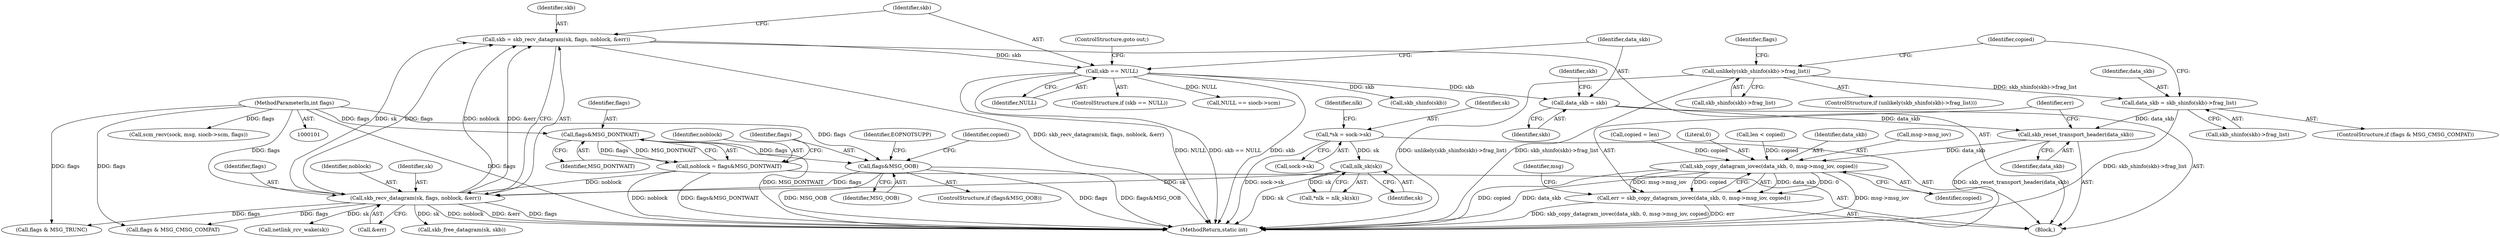 digraph "0_linux_f3d3342602f8bcbf37d7c46641cb9bca7618eb1c_22@pointer" {
"1000197" [label="(Call,skb_reset_transport_header(data_skb))"];
"1000159" [label="(Call,data_skb = skb)"];
"1000155" [label="(Call,skb == NULL)"];
"1000146" [label="(Call,skb = skb_recv_datagram(sk, flags, noblock, &err))"];
"1000148" [label="(Call,skb_recv_datagram(sk, flags, noblock, &err))"];
"1000123" [label="(Call,nlk_sk(sk))"];
"1000115" [label="(Call,*sk = sock->sk)"];
"1000137" [label="(Call,flags&MSG_OOB)"];
"1000128" [label="(Call,flags&MSG_DONTWAIT)"];
"1000106" [label="(MethodParameterIn,int flags)"];
"1000126" [label="(Call,noblock = flags&MSG_DONTWAIT)"];
"1000173" [label="(Call,data_skb = skb_shinfo(skb)->frag_list)"];
"1000163" [label="(Call,unlikely(skb_shinfo(skb)->frag_list))"];
"1000201" [label="(Call,skb_copy_datagram_iovec(data_skb, 0, msg->msg_iov, copied))"];
"1000199" [label="(Call,err = skb_copy_datagram_iovec(data_skb, 0, msg->msg_iov, copied))"];
"1000157" [label="(Identifier,NULL)"];
"1000175" [label="(Call,skb_shinfo(skb)->frag_list)"];
"1000154" [label="(ControlStructure,if (skb == NULL))"];
"1000180" [label="(Identifier,copied)"];
"1000162" [label="(ControlStructure,if (unlikely(skb_shinfo(skb)->frag_list)))"];
"1000117" [label="(Call,sock->sk)"];
"1000138" [label="(Identifier,flags)"];
"1000142" [label="(Identifier,EOPNOTSUPP)"];
"1000200" [label="(Identifier,err)"];
"1000156" [label="(Identifier,skb)"];
"1000115" [label="(Call,*sk = sock->sk)"];
"1000123" [label="(Call,nlk_sk(sk))"];
"1000163" [label="(Call,unlikely(skb_shinfo(skb)->frag_list))"];
"1000265" [label="(Call,NULL == siocb->scm)"];
"1000155" [label="(Call,skb == NULL)"];
"1000173" [label="(Call,data_skb = skb_shinfo(skb)->frag_list)"];
"1000136" [label="(ControlStructure,if (flags&MSG_OOB))"];
"1000170" [label="(Call,flags & MSG_CMSG_COMPAT)"];
"1000161" [label="(Identifier,skb)"];
"1000203" [label="(Literal,0)"];
"1000346" [label="(MethodReturn,static int)"];
"1000129" [label="(Identifier,flags)"];
"1000301" [label="(Call,skb_free_datagram(sk, skb))"];
"1000150" [label="(Identifier,flags)"];
"1000151" [label="(Identifier,noblock)"];
"1000164" [label="(Call,skb_shinfo(skb)->frag_list)"];
"1000147" [label="(Identifier,skb)"];
"1000160" [label="(Identifier,data_skb)"];
"1000169" [label="(ControlStructure,if (flags & MSG_CMSG_COMPAT))"];
"1000174" [label="(Identifier,data_skb)"];
"1000106" [label="(MethodParameterIn,int flags)"];
"1000165" [label="(Call,skb_shinfo(skb))"];
"1000185" [label="(Call,len < copied)"];
"1000198" [label="(Identifier,data_skb)"];
"1000107" [label="(Block,)"];
"1000202" [label="(Identifier,data_skb)"];
"1000197" [label="(Call,skb_reset_transport_header(data_skb))"];
"1000149" [label="(Identifier,sk)"];
"1000122" [label="(Identifier,nlk)"];
"1000128" [label="(Call,flags&MSG_DONTWAIT)"];
"1000152" [label="(Call,&err)"];
"1000207" [label="(Identifier,copied)"];
"1000126" [label="(Call,noblock = flags&MSG_DONTWAIT)"];
"1000199" [label="(Call,err = skb_copy_datagram_iovec(data_skb, 0, msg->msg_iov, copied))"];
"1000201" [label="(Call,skb_copy_datagram_iovec(data_skb, 0, msg->msg_iov, copied))"];
"1000158" [label="(ControlStructure,goto out;)"];
"1000116" [label="(Identifier,sk)"];
"1000139" [label="(Identifier,MSG_OOB)"];
"1000210" [label="(Identifier,msg)"];
"1000137" [label="(Call,flags&MSG_OOB)"];
"1000204" [label="(Call,msg->msg_iov)"];
"1000127" [label="(Identifier,noblock)"];
"1000148" [label="(Call,skb_recv_datagram(sk, flags, noblock, &err))"];
"1000146" [label="(Call,skb = skb_recv_datagram(sk, flags, noblock, &err))"];
"1000171" [label="(Identifier,flags)"];
"1000130" [label="(Identifier,MSG_DONTWAIT)"];
"1000159" [label="(Call,data_skb = skb)"];
"1000166" [label="(Identifier,skb)"];
"1000343" [label="(Call,netlink_rcv_wake(sk))"];
"1000335" [label="(Call,scm_recv(sock, msg, siocb->scm, flags))"];
"1000121" [label="(Call,*nlk = nlk_sk(sk))"];
"1000194" [label="(Call,copied = len)"];
"1000124" [label="(Identifier,sk)"];
"1000293" [label="(Call,flags & MSG_TRUNC)"];
"1000144" [label="(Identifier,copied)"];
"1000197" -> "1000107"  [label="AST: "];
"1000197" -> "1000198"  [label="CFG: "];
"1000198" -> "1000197"  [label="AST: "];
"1000200" -> "1000197"  [label="CFG: "];
"1000197" -> "1000346"  [label="DDG: skb_reset_transport_header(data_skb)"];
"1000159" -> "1000197"  [label="DDG: data_skb"];
"1000173" -> "1000197"  [label="DDG: data_skb"];
"1000197" -> "1000201"  [label="DDG: data_skb"];
"1000159" -> "1000107"  [label="AST: "];
"1000159" -> "1000161"  [label="CFG: "];
"1000160" -> "1000159"  [label="AST: "];
"1000161" -> "1000159"  [label="AST: "];
"1000166" -> "1000159"  [label="CFG: "];
"1000155" -> "1000159"  [label="DDG: skb"];
"1000155" -> "1000154"  [label="AST: "];
"1000155" -> "1000157"  [label="CFG: "];
"1000156" -> "1000155"  [label="AST: "];
"1000157" -> "1000155"  [label="AST: "];
"1000158" -> "1000155"  [label="CFG: "];
"1000160" -> "1000155"  [label="CFG: "];
"1000155" -> "1000346"  [label="DDG: NULL"];
"1000155" -> "1000346"  [label="DDG: skb == NULL"];
"1000155" -> "1000346"  [label="DDG: skb"];
"1000146" -> "1000155"  [label="DDG: skb"];
"1000155" -> "1000165"  [label="DDG: skb"];
"1000155" -> "1000265"  [label="DDG: NULL"];
"1000146" -> "1000107"  [label="AST: "];
"1000146" -> "1000148"  [label="CFG: "];
"1000147" -> "1000146"  [label="AST: "];
"1000148" -> "1000146"  [label="AST: "];
"1000156" -> "1000146"  [label="CFG: "];
"1000146" -> "1000346"  [label="DDG: skb_recv_datagram(sk, flags, noblock, &err)"];
"1000148" -> "1000146"  [label="DDG: sk"];
"1000148" -> "1000146"  [label="DDG: flags"];
"1000148" -> "1000146"  [label="DDG: noblock"];
"1000148" -> "1000146"  [label="DDG: &err"];
"1000148" -> "1000152"  [label="CFG: "];
"1000149" -> "1000148"  [label="AST: "];
"1000150" -> "1000148"  [label="AST: "];
"1000151" -> "1000148"  [label="AST: "];
"1000152" -> "1000148"  [label="AST: "];
"1000148" -> "1000346"  [label="DDG: noblock"];
"1000148" -> "1000346"  [label="DDG: &err"];
"1000148" -> "1000346"  [label="DDG: flags"];
"1000123" -> "1000148"  [label="DDG: sk"];
"1000137" -> "1000148"  [label="DDG: flags"];
"1000106" -> "1000148"  [label="DDG: flags"];
"1000126" -> "1000148"  [label="DDG: noblock"];
"1000148" -> "1000170"  [label="DDG: flags"];
"1000148" -> "1000293"  [label="DDG: flags"];
"1000148" -> "1000301"  [label="DDG: sk"];
"1000148" -> "1000343"  [label="DDG: sk"];
"1000123" -> "1000121"  [label="AST: "];
"1000123" -> "1000124"  [label="CFG: "];
"1000124" -> "1000123"  [label="AST: "];
"1000121" -> "1000123"  [label="CFG: "];
"1000123" -> "1000346"  [label="DDG: sk"];
"1000123" -> "1000121"  [label="DDG: sk"];
"1000115" -> "1000123"  [label="DDG: sk"];
"1000115" -> "1000107"  [label="AST: "];
"1000115" -> "1000117"  [label="CFG: "];
"1000116" -> "1000115"  [label="AST: "];
"1000117" -> "1000115"  [label="AST: "];
"1000122" -> "1000115"  [label="CFG: "];
"1000115" -> "1000346"  [label="DDG: sock->sk"];
"1000137" -> "1000136"  [label="AST: "];
"1000137" -> "1000139"  [label="CFG: "];
"1000138" -> "1000137"  [label="AST: "];
"1000139" -> "1000137"  [label="AST: "];
"1000142" -> "1000137"  [label="CFG: "];
"1000144" -> "1000137"  [label="CFG: "];
"1000137" -> "1000346"  [label="DDG: MSG_OOB"];
"1000137" -> "1000346"  [label="DDG: flags"];
"1000137" -> "1000346"  [label="DDG: flags&MSG_OOB"];
"1000128" -> "1000137"  [label="DDG: flags"];
"1000106" -> "1000137"  [label="DDG: flags"];
"1000128" -> "1000126"  [label="AST: "];
"1000128" -> "1000130"  [label="CFG: "];
"1000129" -> "1000128"  [label="AST: "];
"1000130" -> "1000128"  [label="AST: "];
"1000126" -> "1000128"  [label="CFG: "];
"1000128" -> "1000346"  [label="DDG: MSG_DONTWAIT"];
"1000128" -> "1000126"  [label="DDG: flags"];
"1000128" -> "1000126"  [label="DDG: MSG_DONTWAIT"];
"1000106" -> "1000128"  [label="DDG: flags"];
"1000106" -> "1000101"  [label="AST: "];
"1000106" -> "1000346"  [label="DDG: flags"];
"1000106" -> "1000170"  [label="DDG: flags"];
"1000106" -> "1000293"  [label="DDG: flags"];
"1000106" -> "1000335"  [label="DDG: flags"];
"1000126" -> "1000107"  [label="AST: "];
"1000127" -> "1000126"  [label="AST: "];
"1000138" -> "1000126"  [label="CFG: "];
"1000126" -> "1000346"  [label="DDG: noblock"];
"1000126" -> "1000346"  [label="DDG: flags&MSG_DONTWAIT"];
"1000173" -> "1000169"  [label="AST: "];
"1000173" -> "1000175"  [label="CFG: "];
"1000174" -> "1000173"  [label="AST: "];
"1000175" -> "1000173"  [label="AST: "];
"1000180" -> "1000173"  [label="CFG: "];
"1000173" -> "1000346"  [label="DDG: skb_shinfo(skb)->frag_list"];
"1000163" -> "1000173"  [label="DDG: skb_shinfo(skb)->frag_list"];
"1000163" -> "1000162"  [label="AST: "];
"1000163" -> "1000164"  [label="CFG: "];
"1000164" -> "1000163"  [label="AST: "];
"1000171" -> "1000163"  [label="CFG: "];
"1000180" -> "1000163"  [label="CFG: "];
"1000163" -> "1000346"  [label="DDG: skb_shinfo(skb)->frag_list"];
"1000163" -> "1000346"  [label="DDG: unlikely(skb_shinfo(skb)->frag_list)"];
"1000201" -> "1000199"  [label="AST: "];
"1000201" -> "1000207"  [label="CFG: "];
"1000202" -> "1000201"  [label="AST: "];
"1000203" -> "1000201"  [label="AST: "];
"1000204" -> "1000201"  [label="AST: "];
"1000207" -> "1000201"  [label="AST: "];
"1000199" -> "1000201"  [label="CFG: "];
"1000201" -> "1000346"  [label="DDG: copied"];
"1000201" -> "1000346"  [label="DDG: data_skb"];
"1000201" -> "1000346"  [label="DDG: msg->msg_iov"];
"1000201" -> "1000199"  [label="DDG: data_skb"];
"1000201" -> "1000199"  [label="DDG: 0"];
"1000201" -> "1000199"  [label="DDG: msg->msg_iov"];
"1000201" -> "1000199"  [label="DDG: copied"];
"1000185" -> "1000201"  [label="DDG: copied"];
"1000194" -> "1000201"  [label="DDG: copied"];
"1000199" -> "1000107"  [label="AST: "];
"1000200" -> "1000199"  [label="AST: "];
"1000210" -> "1000199"  [label="CFG: "];
"1000199" -> "1000346"  [label="DDG: skb_copy_datagram_iovec(data_skb, 0, msg->msg_iov, copied)"];
"1000199" -> "1000346"  [label="DDG: err"];
}
